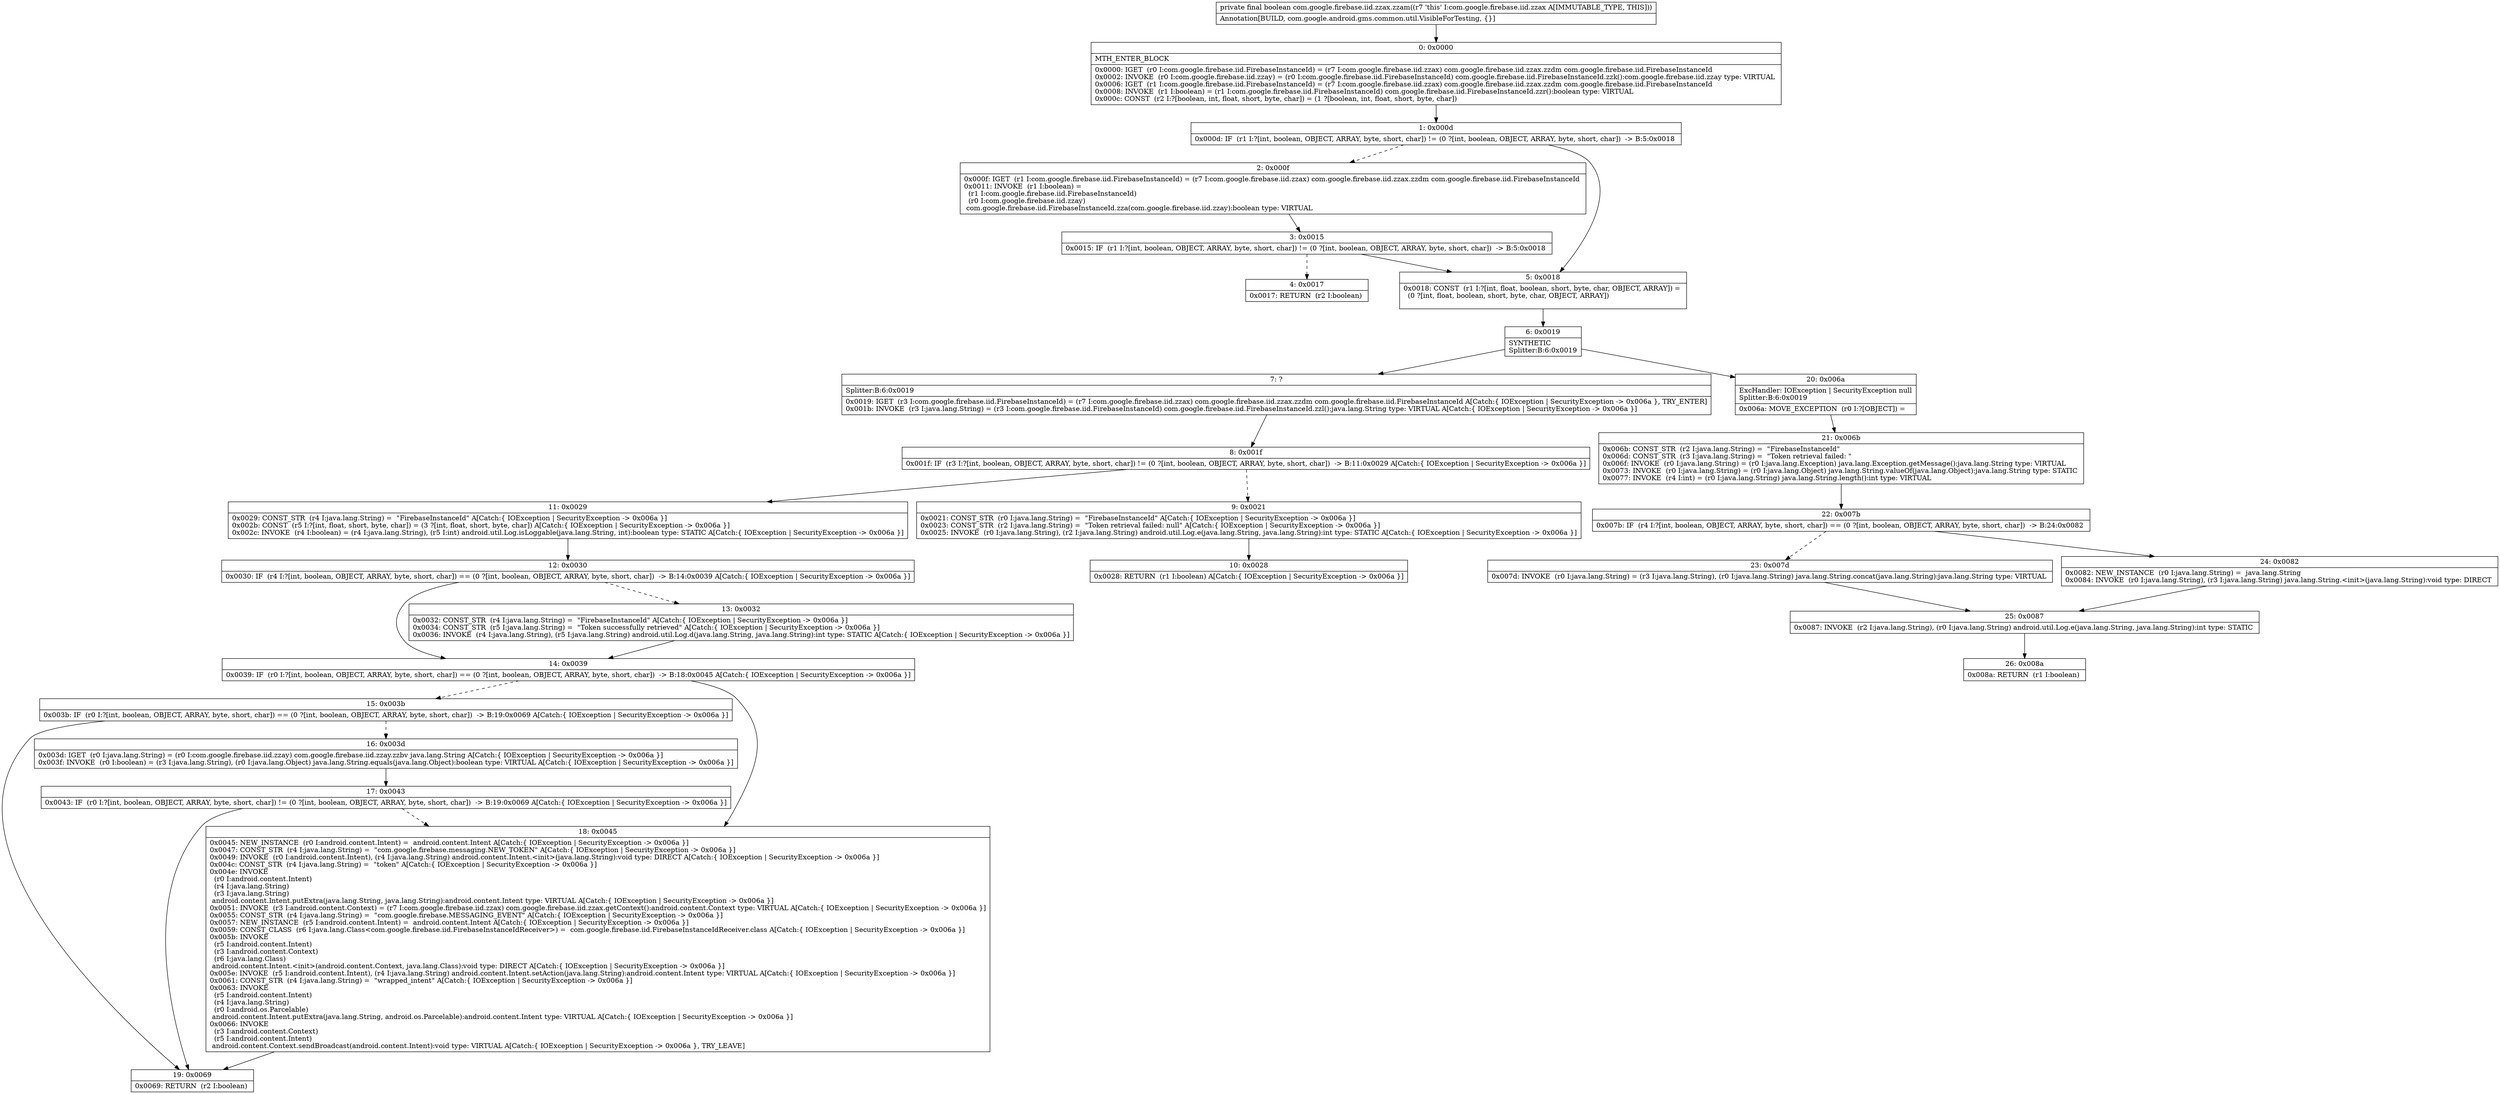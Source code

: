 digraph "CFG forcom.google.firebase.iid.zzax.zzam()Z" {
Node_0 [shape=record,label="{0\:\ 0x0000|MTH_ENTER_BLOCK\l|0x0000: IGET  (r0 I:com.google.firebase.iid.FirebaseInstanceId) = (r7 I:com.google.firebase.iid.zzax) com.google.firebase.iid.zzax.zzdm com.google.firebase.iid.FirebaseInstanceId \l0x0002: INVOKE  (r0 I:com.google.firebase.iid.zzay) = (r0 I:com.google.firebase.iid.FirebaseInstanceId) com.google.firebase.iid.FirebaseInstanceId.zzk():com.google.firebase.iid.zzay type: VIRTUAL \l0x0006: IGET  (r1 I:com.google.firebase.iid.FirebaseInstanceId) = (r7 I:com.google.firebase.iid.zzax) com.google.firebase.iid.zzax.zzdm com.google.firebase.iid.FirebaseInstanceId \l0x0008: INVOKE  (r1 I:boolean) = (r1 I:com.google.firebase.iid.FirebaseInstanceId) com.google.firebase.iid.FirebaseInstanceId.zzr():boolean type: VIRTUAL \l0x000c: CONST  (r2 I:?[boolean, int, float, short, byte, char]) = (1 ?[boolean, int, float, short, byte, char]) \l}"];
Node_1 [shape=record,label="{1\:\ 0x000d|0x000d: IF  (r1 I:?[int, boolean, OBJECT, ARRAY, byte, short, char]) != (0 ?[int, boolean, OBJECT, ARRAY, byte, short, char])  \-\> B:5:0x0018 \l}"];
Node_2 [shape=record,label="{2\:\ 0x000f|0x000f: IGET  (r1 I:com.google.firebase.iid.FirebaseInstanceId) = (r7 I:com.google.firebase.iid.zzax) com.google.firebase.iid.zzax.zzdm com.google.firebase.iid.FirebaseInstanceId \l0x0011: INVOKE  (r1 I:boolean) = \l  (r1 I:com.google.firebase.iid.FirebaseInstanceId)\l  (r0 I:com.google.firebase.iid.zzay)\l com.google.firebase.iid.FirebaseInstanceId.zza(com.google.firebase.iid.zzay):boolean type: VIRTUAL \l}"];
Node_3 [shape=record,label="{3\:\ 0x0015|0x0015: IF  (r1 I:?[int, boolean, OBJECT, ARRAY, byte, short, char]) != (0 ?[int, boolean, OBJECT, ARRAY, byte, short, char])  \-\> B:5:0x0018 \l}"];
Node_4 [shape=record,label="{4\:\ 0x0017|0x0017: RETURN  (r2 I:boolean) \l}"];
Node_5 [shape=record,label="{5\:\ 0x0018|0x0018: CONST  (r1 I:?[int, float, boolean, short, byte, char, OBJECT, ARRAY]) = \l  (0 ?[int, float, boolean, short, byte, char, OBJECT, ARRAY])\l \l}"];
Node_6 [shape=record,label="{6\:\ 0x0019|SYNTHETIC\lSplitter:B:6:0x0019\l}"];
Node_7 [shape=record,label="{7\:\ ?|Splitter:B:6:0x0019\l|0x0019: IGET  (r3 I:com.google.firebase.iid.FirebaseInstanceId) = (r7 I:com.google.firebase.iid.zzax) com.google.firebase.iid.zzax.zzdm com.google.firebase.iid.FirebaseInstanceId A[Catch:\{ IOException \| SecurityException \-\> 0x006a \}, TRY_ENTER]\l0x001b: INVOKE  (r3 I:java.lang.String) = (r3 I:com.google.firebase.iid.FirebaseInstanceId) com.google.firebase.iid.FirebaseInstanceId.zzl():java.lang.String type: VIRTUAL A[Catch:\{ IOException \| SecurityException \-\> 0x006a \}]\l}"];
Node_8 [shape=record,label="{8\:\ 0x001f|0x001f: IF  (r3 I:?[int, boolean, OBJECT, ARRAY, byte, short, char]) != (0 ?[int, boolean, OBJECT, ARRAY, byte, short, char])  \-\> B:11:0x0029 A[Catch:\{ IOException \| SecurityException \-\> 0x006a \}]\l}"];
Node_9 [shape=record,label="{9\:\ 0x0021|0x0021: CONST_STR  (r0 I:java.lang.String) =  \"FirebaseInstanceId\" A[Catch:\{ IOException \| SecurityException \-\> 0x006a \}]\l0x0023: CONST_STR  (r2 I:java.lang.String) =  \"Token retrieval failed: null\" A[Catch:\{ IOException \| SecurityException \-\> 0x006a \}]\l0x0025: INVOKE  (r0 I:java.lang.String), (r2 I:java.lang.String) android.util.Log.e(java.lang.String, java.lang.String):int type: STATIC A[Catch:\{ IOException \| SecurityException \-\> 0x006a \}]\l}"];
Node_10 [shape=record,label="{10\:\ 0x0028|0x0028: RETURN  (r1 I:boolean) A[Catch:\{ IOException \| SecurityException \-\> 0x006a \}]\l}"];
Node_11 [shape=record,label="{11\:\ 0x0029|0x0029: CONST_STR  (r4 I:java.lang.String) =  \"FirebaseInstanceId\" A[Catch:\{ IOException \| SecurityException \-\> 0x006a \}]\l0x002b: CONST  (r5 I:?[int, float, short, byte, char]) = (3 ?[int, float, short, byte, char]) A[Catch:\{ IOException \| SecurityException \-\> 0x006a \}]\l0x002c: INVOKE  (r4 I:boolean) = (r4 I:java.lang.String), (r5 I:int) android.util.Log.isLoggable(java.lang.String, int):boolean type: STATIC A[Catch:\{ IOException \| SecurityException \-\> 0x006a \}]\l}"];
Node_12 [shape=record,label="{12\:\ 0x0030|0x0030: IF  (r4 I:?[int, boolean, OBJECT, ARRAY, byte, short, char]) == (0 ?[int, boolean, OBJECT, ARRAY, byte, short, char])  \-\> B:14:0x0039 A[Catch:\{ IOException \| SecurityException \-\> 0x006a \}]\l}"];
Node_13 [shape=record,label="{13\:\ 0x0032|0x0032: CONST_STR  (r4 I:java.lang.String) =  \"FirebaseInstanceId\" A[Catch:\{ IOException \| SecurityException \-\> 0x006a \}]\l0x0034: CONST_STR  (r5 I:java.lang.String) =  \"Token successfully retrieved\" A[Catch:\{ IOException \| SecurityException \-\> 0x006a \}]\l0x0036: INVOKE  (r4 I:java.lang.String), (r5 I:java.lang.String) android.util.Log.d(java.lang.String, java.lang.String):int type: STATIC A[Catch:\{ IOException \| SecurityException \-\> 0x006a \}]\l}"];
Node_14 [shape=record,label="{14\:\ 0x0039|0x0039: IF  (r0 I:?[int, boolean, OBJECT, ARRAY, byte, short, char]) == (0 ?[int, boolean, OBJECT, ARRAY, byte, short, char])  \-\> B:18:0x0045 A[Catch:\{ IOException \| SecurityException \-\> 0x006a \}]\l}"];
Node_15 [shape=record,label="{15\:\ 0x003b|0x003b: IF  (r0 I:?[int, boolean, OBJECT, ARRAY, byte, short, char]) == (0 ?[int, boolean, OBJECT, ARRAY, byte, short, char])  \-\> B:19:0x0069 A[Catch:\{ IOException \| SecurityException \-\> 0x006a \}]\l}"];
Node_16 [shape=record,label="{16\:\ 0x003d|0x003d: IGET  (r0 I:java.lang.String) = (r0 I:com.google.firebase.iid.zzay) com.google.firebase.iid.zzay.zzbv java.lang.String A[Catch:\{ IOException \| SecurityException \-\> 0x006a \}]\l0x003f: INVOKE  (r0 I:boolean) = (r3 I:java.lang.String), (r0 I:java.lang.Object) java.lang.String.equals(java.lang.Object):boolean type: VIRTUAL A[Catch:\{ IOException \| SecurityException \-\> 0x006a \}]\l}"];
Node_17 [shape=record,label="{17\:\ 0x0043|0x0043: IF  (r0 I:?[int, boolean, OBJECT, ARRAY, byte, short, char]) != (0 ?[int, boolean, OBJECT, ARRAY, byte, short, char])  \-\> B:19:0x0069 A[Catch:\{ IOException \| SecurityException \-\> 0x006a \}]\l}"];
Node_18 [shape=record,label="{18\:\ 0x0045|0x0045: NEW_INSTANCE  (r0 I:android.content.Intent) =  android.content.Intent A[Catch:\{ IOException \| SecurityException \-\> 0x006a \}]\l0x0047: CONST_STR  (r4 I:java.lang.String) =  \"com.google.firebase.messaging.NEW_TOKEN\" A[Catch:\{ IOException \| SecurityException \-\> 0x006a \}]\l0x0049: INVOKE  (r0 I:android.content.Intent), (r4 I:java.lang.String) android.content.Intent.\<init\>(java.lang.String):void type: DIRECT A[Catch:\{ IOException \| SecurityException \-\> 0x006a \}]\l0x004c: CONST_STR  (r4 I:java.lang.String) =  \"token\" A[Catch:\{ IOException \| SecurityException \-\> 0x006a \}]\l0x004e: INVOKE  \l  (r0 I:android.content.Intent)\l  (r4 I:java.lang.String)\l  (r3 I:java.lang.String)\l android.content.Intent.putExtra(java.lang.String, java.lang.String):android.content.Intent type: VIRTUAL A[Catch:\{ IOException \| SecurityException \-\> 0x006a \}]\l0x0051: INVOKE  (r3 I:android.content.Context) = (r7 I:com.google.firebase.iid.zzax) com.google.firebase.iid.zzax.getContext():android.content.Context type: VIRTUAL A[Catch:\{ IOException \| SecurityException \-\> 0x006a \}]\l0x0055: CONST_STR  (r4 I:java.lang.String) =  \"com.google.firebase.MESSAGING_EVENT\" A[Catch:\{ IOException \| SecurityException \-\> 0x006a \}]\l0x0057: NEW_INSTANCE  (r5 I:android.content.Intent) =  android.content.Intent A[Catch:\{ IOException \| SecurityException \-\> 0x006a \}]\l0x0059: CONST_CLASS  (r6 I:java.lang.Class\<com.google.firebase.iid.FirebaseInstanceIdReceiver\>) =  com.google.firebase.iid.FirebaseInstanceIdReceiver.class A[Catch:\{ IOException \| SecurityException \-\> 0x006a \}]\l0x005b: INVOKE  \l  (r5 I:android.content.Intent)\l  (r3 I:android.content.Context)\l  (r6 I:java.lang.Class)\l android.content.Intent.\<init\>(android.content.Context, java.lang.Class):void type: DIRECT A[Catch:\{ IOException \| SecurityException \-\> 0x006a \}]\l0x005e: INVOKE  (r5 I:android.content.Intent), (r4 I:java.lang.String) android.content.Intent.setAction(java.lang.String):android.content.Intent type: VIRTUAL A[Catch:\{ IOException \| SecurityException \-\> 0x006a \}]\l0x0061: CONST_STR  (r4 I:java.lang.String) =  \"wrapped_intent\" A[Catch:\{ IOException \| SecurityException \-\> 0x006a \}]\l0x0063: INVOKE  \l  (r5 I:android.content.Intent)\l  (r4 I:java.lang.String)\l  (r0 I:android.os.Parcelable)\l android.content.Intent.putExtra(java.lang.String, android.os.Parcelable):android.content.Intent type: VIRTUAL A[Catch:\{ IOException \| SecurityException \-\> 0x006a \}]\l0x0066: INVOKE  \l  (r3 I:android.content.Context)\l  (r5 I:android.content.Intent)\l android.content.Context.sendBroadcast(android.content.Intent):void type: VIRTUAL A[Catch:\{ IOException \| SecurityException \-\> 0x006a \}, TRY_LEAVE]\l}"];
Node_19 [shape=record,label="{19\:\ 0x0069|0x0069: RETURN  (r2 I:boolean) \l}"];
Node_20 [shape=record,label="{20\:\ 0x006a|ExcHandler: IOException \| SecurityException null\lSplitter:B:6:0x0019\l|0x006a: MOVE_EXCEPTION  (r0 I:?[OBJECT]) =  \l}"];
Node_21 [shape=record,label="{21\:\ 0x006b|0x006b: CONST_STR  (r2 I:java.lang.String) =  \"FirebaseInstanceId\" \l0x006d: CONST_STR  (r3 I:java.lang.String) =  \"Token retrieval failed: \" \l0x006f: INVOKE  (r0 I:java.lang.String) = (r0 I:java.lang.Exception) java.lang.Exception.getMessage():java.lang.String type: VIRTUAL \l0x0073: INVOKE  (r0 I:java.lang.String) = (r0 I:java.lang.Object) java.lang.String.valueOf(java.lang.Object):java.lang.String type: STATIC \l0x0077: INVOKE  (r4 I:int) = (r0 I:java.lang.String) java.lang.String.length():int type: VIRTUAL \l}"];
Node_22 [shape=record,label="{22\:\ 0x007b|0x007b: IF  (r4 I:?[int, boolean, OBJECT, ARRAY, byte, short, char]) == (0 ?[int, boolean, OBJECT, ARRAY, byte, short, char])  \-\> B:24:0x0082 \l}"];
Node_23 [shape=record,label="{23\:\ 0x007d|0x007d: INVOKE  (r0 I:java.lang.String) = (r3 I:java.lang.String), (r0 I:java.lang.String) java.lang.String.concat(java.lang.String):java.lang.String type: VIRTUAL \l}"];
Node_24 [shape=record,label="{24\:\ 0x0082|0x0082: NEW_INSTANCE  (r0 I:java.lang.String) =  java.lang.String \l0x0084: INVOKE  (r0 I:java.lang.String), (r3 I:java.lang.String) java.lang.String.\<init\>(java.lang.String):void type: DIRECT \l}"];
Node_25 [shape=record,label="{25\:\ 0x0087|0x0087: INVOKE  (r2 I:java.lang.String), (r0 I:java.lang.String) android.util.Log.e(java.lang.String, java.lang.String):int type: STATIC \l}"];
Node_26 [shape=record,label="{26\:\ 0x008a|0x008a: RETURN  (r1 I:boolean) \l}"];
MethodNode[shape=record,label="{private final boolean com.google.firebase.iid.zzax.zzam((r7 'this' I:com.google.firebase.iid.zzax A[IMMUTABLE_TYPE, THIS]))  | Annotation[BUILD, com.google.android.gms.common.util.VisibleForTesting, \{\}]\l}"];
MethodNode -> Node_0;
Node_0 -> Node_1;
Node_1 -> Node_2[style=dashed];
Node_1 -> Node_5;
Node_2 -> Node_3;
Node_3 -> Node_4[style=dashed];
Node_3 -> Node_5;
Node_5 -> Node_6;
Node_6 -> Node_7;
Node_6 -> Node_20;
Node_7 -> Node_8;
Node_8 -> Node_9[style=dashed];
Node_8 -> Node_11;
Node_9 -> Node_10;
Node_11 -> Node_12;
Node_12 -> Node_13[style=dashed];
Node_12 -> Node_14;
Node_13 -> Node_14;
Node_14 -> Node_15[style=dashed];
Node_14 -> Node_18;
Node_15 -> Node_16[style=dashed];
Node_15 -> Node_19;
Node_16 -> Node_17;
Node_17 -> Node_18[style=dashed];
Node_17 -> Node_19;
Node_18 -> Node_19;
Node_20 -> Node_21;
Node_21 -> Node_22;
Node_22 -> Node_23[style=dashed];
Node_22 -> Node_24;
Node_23 -> Node_25;
Node_24 -> Node_25;
Node_25 -> Node_26;
}

